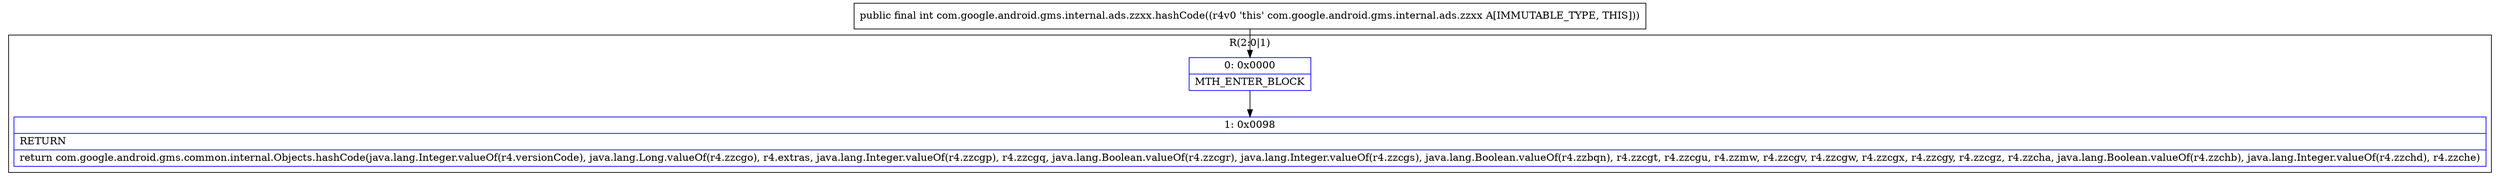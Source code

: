 digraph "CFG forcom.google.android.gms.internal.ads.zzxx.hashCode()I" {
subgraph cluster_Region_727561716 {
label = "R(2:0|1)";
node [shape=record,color=blue];
Node_0 [shape=record,label="{0\:\ 0x0000|MTH_ENTER_BLOCK\l}"];
Node_1 [shape=record,label="{1\:\ 0x0098|RETURN\l|return com.google.android.gms.common.internal.Objects.hashCode(java.lang.Integer.valueOf(r4.versionCode), java.lang.Long.valueOf(r4.zzcgo), r4.extras, java.lang.Integer.valueOf(r4.zzcgp), r4.zzcgq, java.lang.Boolean.valueOf(r4.zzcgr), java.lang.Integer.valueOf(r4.zzcgs), java.lang.Boolean.valueOf(r4.zzbqn), r4.zzcgt, r4.zzcgu, r4.zzmw, r4.zzcgv, r4.zzcgw, r4.zzcgx, r4.zzcgy, r4.zzcgz, r4.zzcha, java.lang.Boolean.valueOf(r4.zzchb), java.lang.Integer.valueOf(r4.zzchd), r4.zzche)\l}"];
}
MethodNode[shape=record,label="{public final int com.google.android.gms.internal.ads.zzxx.hashCode((r4v0 'this' com.google.android.gms.internal.ads.zzxx A[IMMUTABLE_TYPE, THIS])) }"];
MethodNode -> Node_0;
Node_0 -> Node_1;
}

